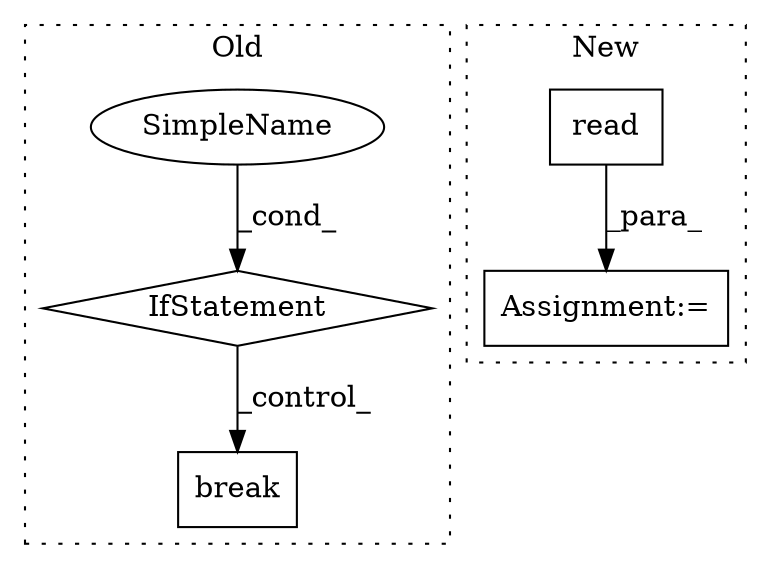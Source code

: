 digraph G {
subgraph cluster0 {
1 [label="break" a="10" s="3112" l="6" shape="box"];
4 [label="IfStatement" a="25" s="3021,3044" l="4,2" shape="diamond"];
5 [label="SimpleName" a="42" s="" l="" shape="ellipse"];
label = "Old";
style="dotted";
}
subgraph cluster1 {
2 [label="read" a="32" s="2795,2817" l="5,1" shape="box"];
3 [label="Assignment:=" a="7" s="2827" l="1" shape="box"];
label = "New";
style="dotted";
}
2 -> 3 [label="_para_"];
4 -> 1 [label="_control_"];
5 -> 4 [label="_cond_"];
}